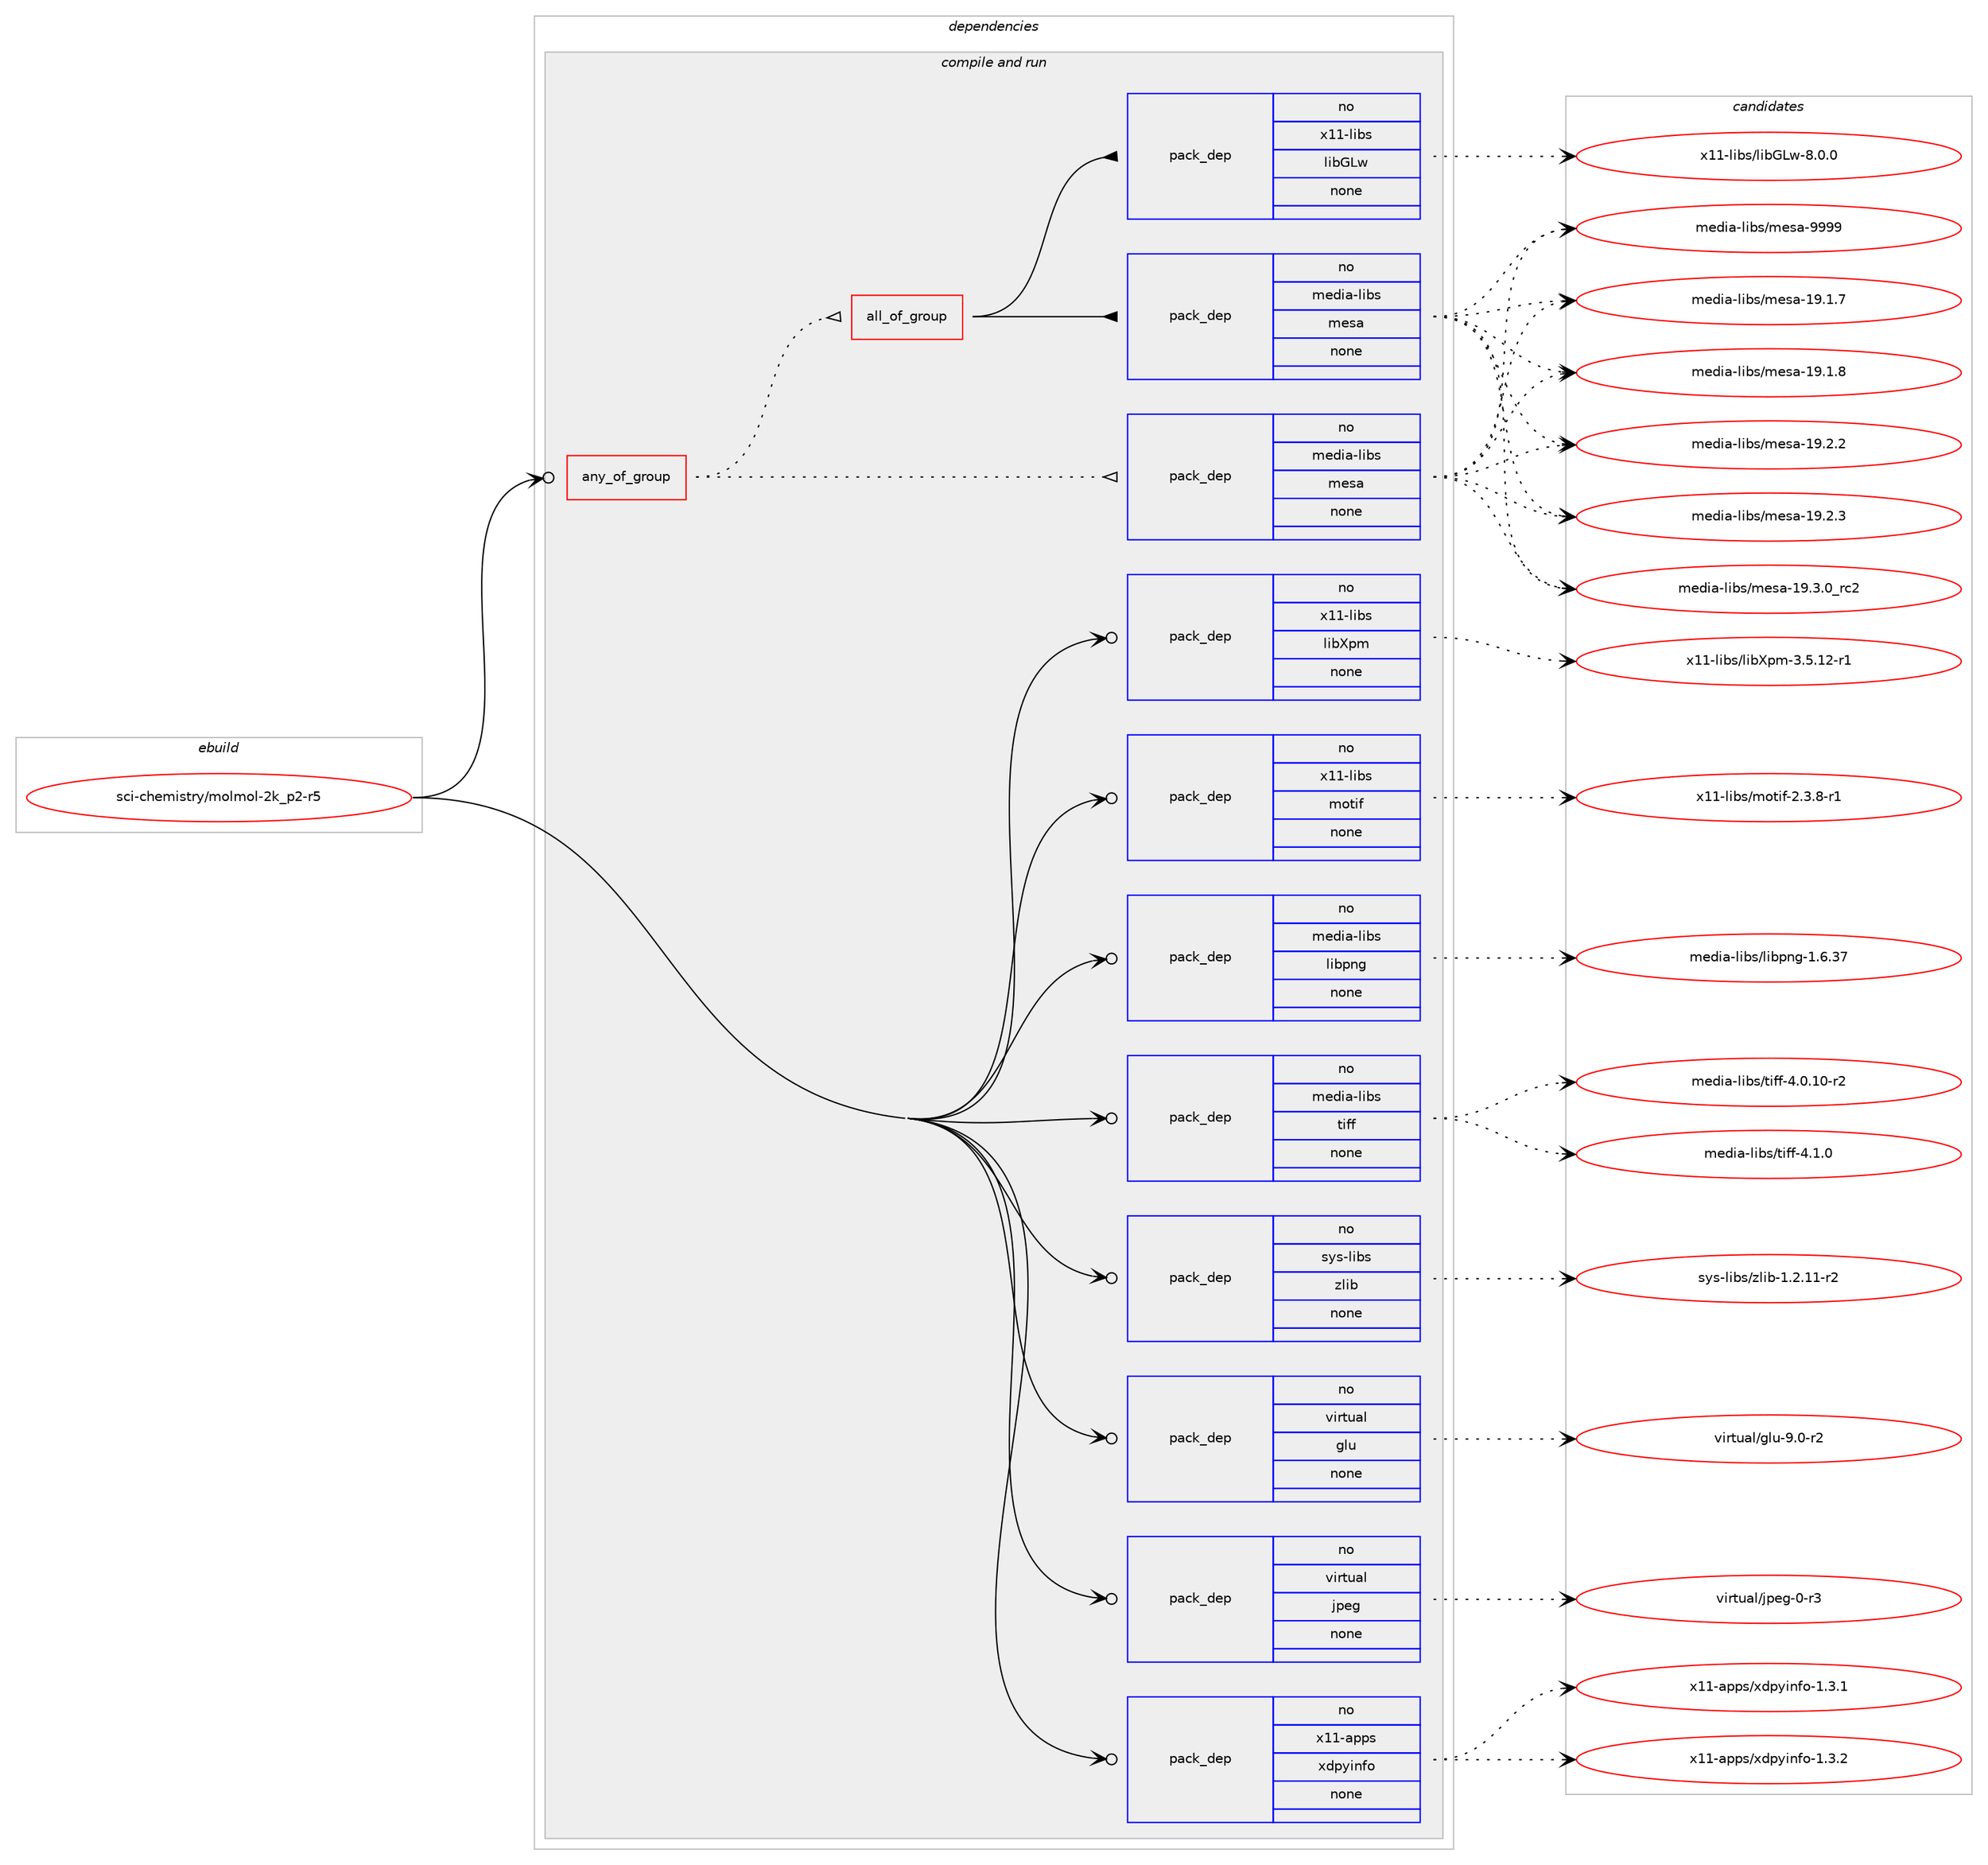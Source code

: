 digraph prolog {

# *************
# Graph options
# *************

newrank=true;
concentrate=true;
compound=true;
graph [rankdir=LR,fontname=Helvetica,fontsize=10,ranksep=1.5];#, ranksep=2.5, nodesep=0.2];
edge  [arrowhead=vee];
node  [fontname=Helvetica,fontsize=10];

# **********
# The ebuild
# **********

subgraph cluster_leftcol {
color=gray;
rank=same;
label=<<i>ebuild</i>>;
id [label="sci-chemistry/molmol-2k_p2-r5", color=red, width=4, href="../sci-chemistry/molmol-2k_p2-r5.svg"];
}

# ****************
# The dependencies
# ****************

subgraph cluster_midcol {
color=gray;
label=<<i>dependencies</i>>;
subgraph cluster_compile {
fillcolor="#eeeeee";
style=filled;
label=<<i>compile</i>>;
}
subgraph cluster_compileandrun {
fillcolor="#eeeeee";
style=filled;
label=<<i>compile and run</i>>;
subgraph any14529 {
dependency851814 [label=<<TABLE BORDER="0" CELLBORDER="1" CELLSPACING="0" CELLPADDING="4"><TR><TD CELLPADDING="10">any_of_group</TD></TR></TABLE>>, shape=none, color=red];subgraph all511 {
dependency851815 [label=<<TABLE BORDER="0" CELLBORDER="1" CELLSPACING="0" CELLPADDING="4"><TR><TD CELLPADDING="10">all_of_group</TD></TR></TABLE>>, shape=none, color=red];subgraph pack629756 {
dependency851816 [label=<<TABLE BORDER="0" CELLBORDER="1" CELLSPACING="0" CELLPADDING="4" WIDTH="220"><TR><TD ROWSPAN="6" CELLPADDING="30">pack_dep</TD></TR><TR><TD WIDTH="110">no</TD></TR><TR><TD>media-libs</TD></TR><TR><TD>mesa</TD></TR><TR><TD>none</TD></TR><TR><TD></TD></TR></TABLE>>, shape=none, color=blue];
}
dependency851815:e -> dependency851816:w [weight=20,style="solid",arrowhead="inv"];
subgraph pack629757 {
dependency851817 [label=<<TABLE BORDER="0" CELLBORDER="1" CELLSPACING="0" CELLPADDING="4" WIDTH="220"><TR><TD ROWSPAN="6" CELLPADDING="30">pack_dep</TD></TR><TR><TD WIDTH="110">no</TD></TR><TR><TD>x11-libs</TD></TR><TR><TD>libGLw</TD></TR><TR><TD>none</TD></TR><TR><TD></TD></TR></TABLE>>, shape=none, color=blue];
}
dependency851815:e -> dependency851817:w [weight=20,style="solid",arrowhead="inv"];
}
dependency851814:e -> dependency851815:w [weight=20,style="dotted",arrowhead="oinv"];
subgraph pack629758 {
dependency851818 [label=<<TABLE BORDER="0" CELLBORDER="1" CELLSPACING="0" CELLPADDING="4" WIDTH="220"><TR><TD ROWSPAN="6" CELLPADDING="30">pack_dep</TD></TR><TR><TD WIDTH="110">no</TD></TR><TR><TD>media-libs</TD></TR><TR><TD>mesa</TD></TR><TR><TD>none</TD></TR><TR><TD></TD></TR></TABLE>>, shape=none, color=blue];
}
dependency851814:e -> dependency851818:w [weight=20,style="dotted",arrowhead="oinv"];
}
id:e -> dependency851814:w [weight=20,style="solid",arrowhead="odotvee"];
subgraph pack629759 {
dependency851819 [label=<<TABLE BORDER="0" CELLBORDER="1" CELLSPACING="0" CELLPADDING="4" WIDTH="220"><TR><TD ROWSPAN="6" CELLPADDING="30">pack_dep</TD></TR><TR><TD WIDTH="110">no</TD></TR><TR><TD>media-libs</TD></TR><TR><TD>libpng</TD></TR><TR><TD>none</TD></TR><TR><TD></TD></TR></TABLE>>, shape=none, color=blue];
}
id:e -> dependency851819:w [weight=20,style="solid",arrowhead="odotvee"];
subgraph pack629760 {
dependency851820 [label=<<TABLE BORDER="0" CELLBORDER="1" CELLSPACING="0" CELLPADDING="4" WIDTH="220"><TR><TD ROWSPAN="6" CELLPADDING="30">pack_dep</TD></TR><TR><TD WIDTH="110">no</TD></TR><TR><TD>media-libs</TD></TR><TR><TD>tiff</TD></TR><TR><TD>none</TD></TR><TR><TD></TD></TR></TABLE>>, shape=none, color=blue];
}
id:e -> dependency851820:w [weight=20,style="solid",arrowhead="odotvee"];
subgraph pack629761 {
dependency851821 [label=<<TABLE BORDER="0" CELLBORDER="1" CELLSPACING="0" CELLPADDING="4" WIDTH="220"><TR><TD ROWSPAN="6" CELLPADDING="30">pack_dep</TD></TR><TR><TD WIDTH="110">no</TD></TR><TR><TD>sys-libs</TD></TR><TR><TD>zlib</TD></TR><TR><TD>none</TD></TR><TR><TD></TD></TR></TABLE>>, shape=none, color=blue];
}
id:e -> dependency851821:w [weight=20,style="solid",arrowhead="odotvee"];
subgraph pack629762 {
dependency851822 [label=<<TABLE BORDER="0" CELLBORDER="1" CELLSPACING="0" CELLPADDING="4" WIDTH="220"><TR><TD ROWSPAN="6" CELLPADDING="30">pack_dep</TD></TR><TR><TD WIDTH="110">no</TD></TR><TR><TD>virtual</TD></TR><TR><TD>glu</TD></TR><TR><TD>none</TD></TR><TR><TD></TD></TR></TABLE>>, shape=none, color=blue];
}
id:e -> dependency851822:w [weight=20,style="solid",arrowhead="odotvee"];
subgraph pack629763 {
dependency851823 [label=<<TABLE BORDER="0" CELLBORDER="1" CELLSPACING="0" CELLPADDING="4" WIDTH="220"><TR><TD ROWSPAN="6" CELLPADDING="30">pack_dep</TD></TR><TR><TD WIDTH="110">no</TD></TR><TR><TD>virtual</TD></TR><TR><TD>jpeg</TD></TR><TR><TD>none</TD></TR><TR><TD></TD></TR></TABLE>>, shape=none, color=blue];
}
id:e -> dependency851823:w [weight=20,style="solid",arrowhead="odotvee"];
subgraph pack629764 {
dependency851824 [label=<<TABLE BORDER="0" CELLBORDER="1" CELLSPACING="0" CELLPADDING="4" WIDTH="220"><TR><TD ROWSPAN="6" CELLPADDING="30">pack_dep</TD></TR><TR><TD WIDTH="110">no</TD></TR><TR><TD>x11-apps</TD></TR><TR><TD>xdpyinfo</TD></TR><TR><TD>none</TD></TR><TR><TD></TD></TR></TABLE>>, shape=none, color=blue];
}
id:e -> dependency851824:w [weight=20,style="solid",arrowhead="odotvee"];
subgraph pack629765 {
dependency851825 [label=<<TABLE BORDER="0" CELLBORDER="1" CELLSPACING="0" CELLPADDING="4" WIDTH="220"><TR><TD ROWSPAN="6" CELLPADDING="30">pack_dep</TD></TR><TR><TD WIDTH="110">no</TD></TR><TR><TD>x11-libs</TD></TR><TR><TD>libXpm</TD></TR><TR><TD>none</TD></TR><TR><TD></TD></TR></TABLE>>, shape=none, color=blue];
}
id:e -> dependency851825:w [weight=20,style="solid",arrowhead="odotvee"];
subgraph pack629766 {
dependency851826 [label=<<TABLE BORDER="0" CELLBORDER="1" CELLSPACING="0" CELLPADDING="4" WIDTH="220"><TR><TD ROWSPAN="6" CELLPADDING="30">pack_dep</TD></TR><TR><TD WIDTH="110">no</TD></TR><TR><TD>x11-libs</TD></TR><TR><TD>motif</TD></TR><TR><TD>none</TD></TR><TR><TD></TD></TR></TABLE>>, shape=none, color=blue];
}
id:e -> dependency851826:w [weight=20,style="solid",arrowhead="odotvee"];
}
subgraph cluster_run {
fillcolor="#eeeeee";
style=filled;
label=<<i>run</i>>;
}
}

# **************
# The candidates
# **************

subgraph cluster_choices {
rank=same;
color=gray;
label=<<i>candidates</i>>;

subgraph choice629756 {
color=black;
nodesep=1;
choice109101100105974510810598115471091011159745495746494655 [label="media-libs/mesa-19.1.7", color=red, width=4,href="../media-libs/mesa-19.1.7.svg"];
choice109101100105974510810598115471091011159745495746494656 [label="media-libs/mesa-19.1.8", color=red, width=4,href="../media-libs/mesa-19.1.8.svg"];
choice109101100105974510810598115471091011159745495746504650 [label="media-libs/mesa-19.2.2", color=red, width=4,href="../media-libs/mesa-19.2.2.svg"];
choice109101100105974510810598115471091011159745495746504651 [label="media-libs/mesa-19.2.3", color=red, width=4,href="../media-libs/mesa-19.2.3.svg"];
choice109101100105974510810598115471091011159745495746514648951149950 [label="media-libs/mesa-19.3.0_rc2", color=red, width=4,href="../media-libs/mesa-19.3.0_rc2.svg"];
choice10910110010597451081059811547109101115974557575757 [label="media-libs/mesa-9999", color=red, width=4,href="../media-libs/mesa-9999.svg"];
dependency851816:e -> choice109101100105974510810598115471091011159745495746494655:w [style=dotted,weight="100"];
dependency851816:e -> choice109101100105974510810598115471091011159745495746494656:w [style=dotted,weight="100"];
dependency851816:e -> choice109101100105974510810598115471091011159745495746504650:w [style=dotted,weight="100"];
dependency851816:e -> choice109101100105974510810598115471091011159745495746504651:w [style=dotted,weight="100"];
dependency851816:e -> choice109101100105974510810598115471091011159745495746514648951149950:w [style=dotted,weight="100"];
dependency851816:e -> choice10910110010597451081059811547109101115974557575757:w [style=dotted,weight="100"];
}
subgraph choice629757 {
color=black;
nodesep=1;
choice1204949451081059811547108105987176119455646484648 [label="x11-libs/libGLw-8.0.0", color=red, width=4,href="../x11-libs/libGLw-8.0.0.svg"];
dependency851817:e -> choice1204949451081059811547108105987176119455646484648:w [style=dotted,weight="100"];
}
subgraph choice629758 {
color=black;
nodesep=1;
choice109101100105974510810598115471091011159745495746494655 [label="media-libs/mesa-19.1.7", color=red, width=4,href="../media-libs/mesa-19.1.7.svg"];
choice109101100105974510810598115471091011159745495746494656 [label="media-libs/mesa-19.1.8", color=red, width=4,href="../media-libs/mesa-19.1.8.svg"];
choice109101100105974510810598115471091011159745495746504650 [label="media-libs/mesa-19.2.2", color=red, width=4,href="../media-libs/mesa-19.2.2.svg"];
choice109101100105974510810598115471091011159745495746504651 [label="media-libs/mesa-19.2.3", color=red, width=4,href="../media-libs/mesa-19.2.3.svg"];
choice109101100105974510810598115471091011159745495746514648951149950 [label="media-libs/mesa-19.3.0_rc2", color=red, width=4,href="../media-libs/mesa-19.3.0_rc2.svg"];
choice10910110010597451081059811547109101115974557575757 [label="media-libs/mesa-9999", color=red, width=4,href="../media-libs/mesa-9999.svg"];
dependency851818:e -> choice109101100105974510810598115471091011159745495746494655:w [style=dotted,weight="100"];
dependency851818:e -> choice109101100105974510810598115471091011159745495746494656:w [style=dotted,weight="100"];
dependency851818:e -> choice109101100105974510810598115471091011159745495746504650:w [style=dotted,weight="100"];
dependency851818:e -> choice109101100105974510810598115471091011159745495746504651:w [style=dotted,weight="100"];
dependency851818:e -> choice109101100105974510810598115471091011159745495746514648951149950:w [style=dotted,weight="100"];
dependency851818:e -> choice10910110010597451081059811547109101115974557575757:w [style=dotted,weight="100"];
}
subgraph choice629759 {
color=black;
nodesep=1;
choice109101100105974510810598115471081059811211010345494654465155 [label="media-libs/libpng-1.6.37", color=red, width=4,href="../media-libs/libpng-1.6.37.svg"];
dependency851819:e -> choice109101100105974510810598115471081059811211010345494654465155:w [style=dotted,weight="100"];
}
subgraph choice629760 {
color=black;
nodesep=1;
choice10910110010597451081059811547116105102102455246484649484511450 [label="media-libs/tiff-4.0.10-r2", color=red, width=4,href="../media-libs/tiff-4.0.10-r2.svg"];
choice10910110010597451081059811547116105102102455246494648 [label="media-libs/tiff-4.1.0", color=red, width=4,href="../media-libs/tiff-4.1.0.svg"];
dependency851820:e -> choice10910110010597451081059811547116105102102455246484649484511450:w [style=dotted,weight="100"];
dependency851820:e -> choice10910110010597451081059811547116105102102455246494648:w [style=dotted,weight="100"];
}
subgraph choice629761 {
color=black;
nodesep=1;
choice11512111545108105981154712210810598454946504649494511450 [label="sys-libs/zlib-1.2.11-r2", color=red, width=4,href="../sys-libs/zlib-1.2.11-r2.svg"];
dependency851821:e -> choice11512111545108105981154712210810598454946504649494511450:w [style=dotted,weight="100"];
}
subgraph choice629762 {
color=black;
nodesep=1;
choice1181051141161179710847103108117455746484511450 [label="virtual/glu-9.0-r2", color=red, width=4,href="../virtual/glu-9.0-r2.svg"];
dependency851822:e -> choice1181051141161179710847103108117455746484511450:w [style=dotted,weight="100"];
}
subgraph choice629763 {
color=black;
nodesep=1;
choice118105114116117971084710611210110345484511451 [label="virtual/jpeg-0-r3", color=red, width=4,href="../virtual/jpeg-0-r3.svg"];
dependency851823:e -> choice118105114116117971084710611210110345484511451:w [style=dotted,weight="100"];
}
subgraph choice629764 {
color=black;
nodesep=1;
choice1204949459711211211547120100112121105110102111454946514649 [label="x11-apps/xdpyinfo-1.3.1", color=red, width=4,href="../x11-apps/xdpyinfo-1.3.1.svg"];
choice1204949459711211211547120100112121105110102111454946514650 [label="x11-apps/xdpyinfo-1.3.2", color=red, width=4,href="../x11-apps/xdpyinfo-1.3.2.svg"];
dependency851824:e -> choice1204949459711211211547120100112121105110102111454946514649:w [style=dotted,weight="100"];
dependency851824:e -> choice1204949459711211211547120100112121105110102111454946514650:w [style=dotted,weight="100"];
}
subgraph choice629765 {
color=black;
nodesep=1;
choice12049494510810598115471081059888112109455146534649504511449 [label="x11-libs/libXpm-3.5.12-r1", color=red, width=4,href="../x11-libs/libXpm-3.5.12-r1.svg"];
dependency851825:e -> choice12049494510810598115471081059888112109455146534649504511449:w [style=dotted,weight="100"];
}
subgraph choice629766 {
color=black;
nodesep=1;
choice12049494510810598115471091111161051024550465146564511449 [label="x11-libs/motif-2.3.8-r1", color=red, width=4,href="../x11-libs/motif-2.3.8-r1.svg"];
dependency851826:e -> choice12049494510810598115471091111161051024550465146564511449:w [style=dotted,weight="100"];
}
}

}
